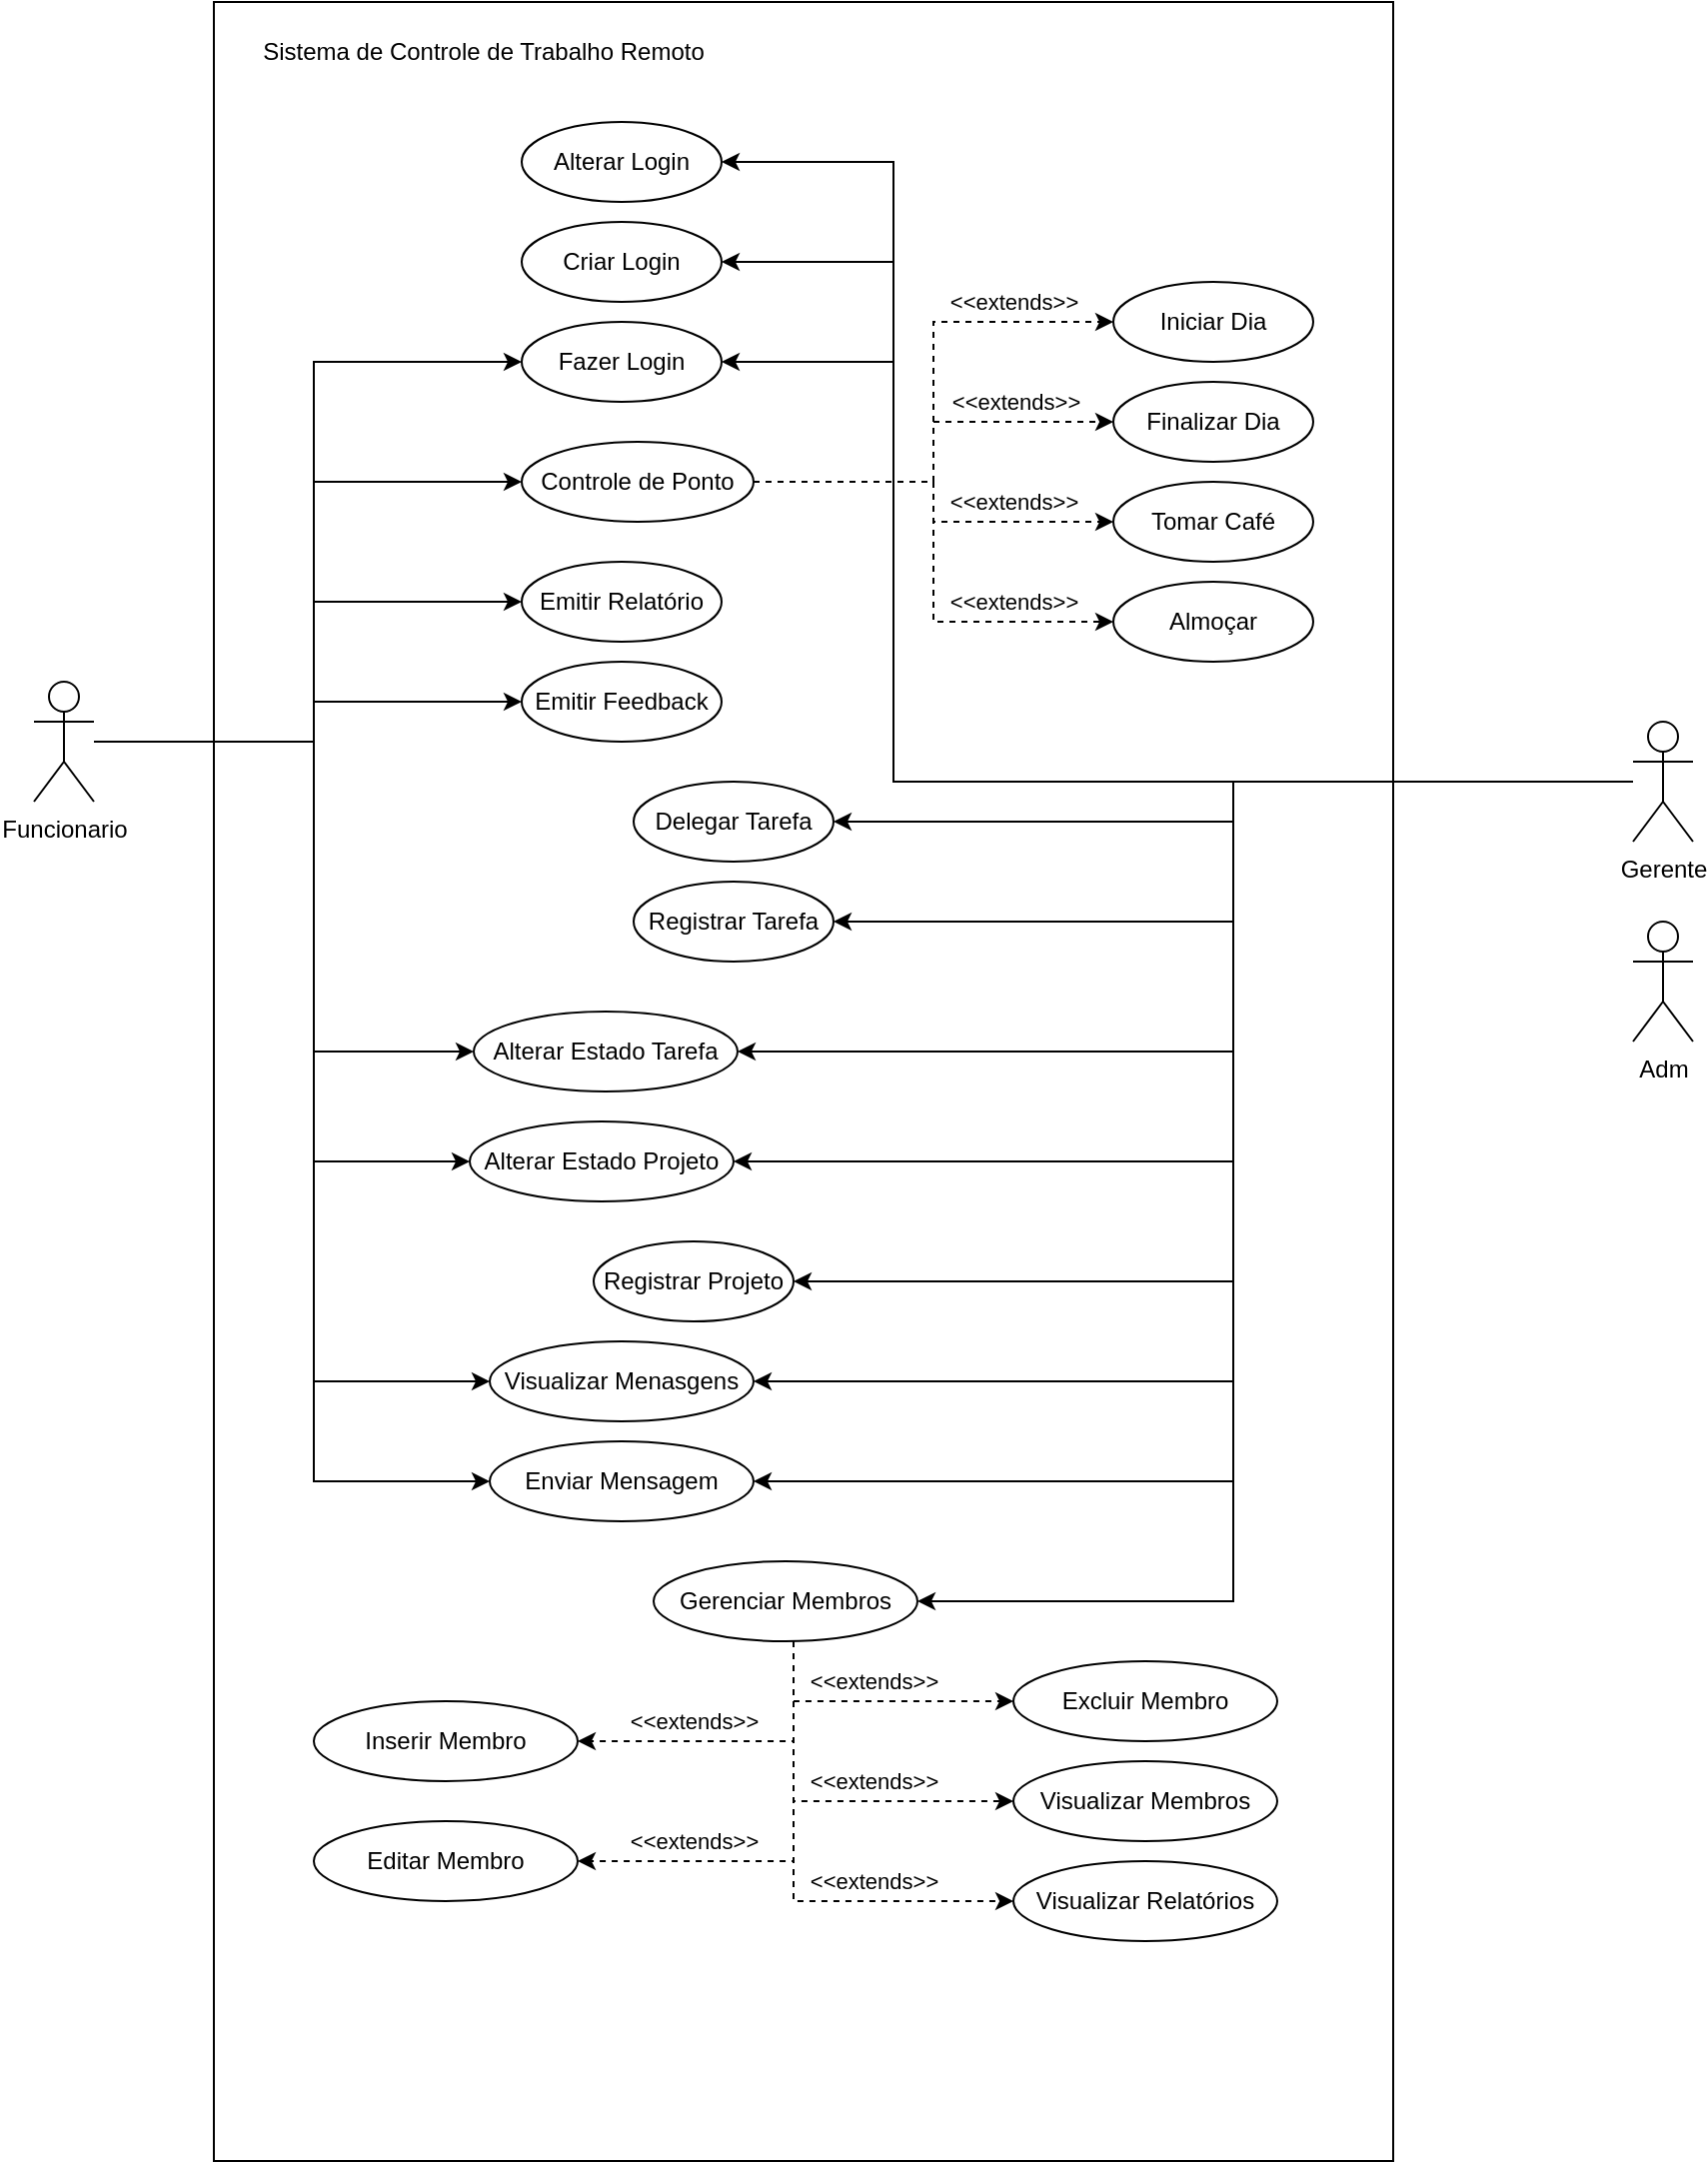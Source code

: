 <mxfile version="24.8.3">
  <diagram name="Página-1" id="rKk8gPM-9LXs-d0Zrvyo">
    <mxGraphModel dx="2098" dy="1092" grid="1" gridSize="10" guides="1" tooltips="1" connect="1" arrows="1" fold="1" page="1" pageScale="1" pageWidth="827" pageHeight="1169" math="0" shadow="0">
      <root>
        <mxCell id="0" />
        <mxCell id="1" parent="0" />
        <mxCell id="bPIrAEEqlAgw9mJCpvaO-2" value="" style="rounded=0;whiteSpace=wrap;html=1;" parent="1" vertex="1">
          <mxGeometry x="160" y="40" width="590" height="1080" as="geometry" />
        </mxCell>
        <mxCell id="-eZI4QjKQKkGzz5mbS75-12" style="edgeStyle=orthogonalEdgeStyle;rounded=0;orthogonalLoop=1;jettySize=auto;html=1;entryX=0;entryY=0.5;entryDx=0;entryDy=0;" edge="1" parent="1" source="bPIrAEEqlAgw9mJCpvaO-3" target="bPIrAEEqlAgw9mJCpvaO-12">
          <mxGeometry relative="1" as="geometry">
            <Array as="points">
              <mxPoint x="210" y="410" />
              <mxPoint x="210" y="280" />
            </Array>
          </mxGeometry>
        </mxCell>
        <mxCell id="-eZI4QjKQKkGzz5mbS75-13" style="edgeStyle=orthogonalEdgeStyle;rounded=0;orthogonalLoop=1;jettySize=auto;html=1;entryX=0;entryY=0.5;entryDx=0;entryDy=0;" edge="1" parent="1" source="bPIrAEEqlAgw9mJCpvaO-3" target="bPIrAEEqlAgw9mJCpvaO-11">
          <mxGeometry relative="1" as="geometry">
            <Array as="points">
              <mxPoint x="210" y="410" />
              <mxPoint x="210" y="220" />
            </Array>
          </mxGeometry>
        </mxCell>
        <mxCell id="-eZI4QjKQKkGzz5mbS75-14" style="edgeStyle=orthogonalEdgeStyle;rounded=0;orthogonalLoop=1;jettySize=auto;html=1;entryX=0;entryY=0.5;entryDx=0;entryDy=0;" edge="1" parent="1" source="bPIrAEEqlAgw9mJCpvaO-3" target="bPIrAEEqlAgw9mJCpvaO-15">
          <mxGeometry relative="1" as="geometry">
            <Array as="points">
              <mxPoint x="210" y="410" />
              <mxPoint x="210" y="340" />
            </Array>
          </mxGeometry>
        </mxCell>
        <mxCell id="-eZI4QjKQKkGzz5mbS75-15" style="edgeStyle=orthogonalEdgeStyle;rounded=0;orthogonalLoop=1;jettySize=auto;html=1;" edge="1" parent="1" source="bPIrAEEqlAgw9mJCpvaO-3" target="bPIrAEEqlAgw9mJCpvaO-16">
          <mxGeometry relative="1" as="geometry">
            <Array as="points">
              <mxPoint x="210" y="410" />
              <mxPoint x="210" y="390" />
            </Array>
          </mxGeometry>
        </mxCell>
        <mxCell id="-eZI4QjKQKkGzz5mbS75-19" style="edgeStyle=orthogonalEdgeStyle;rounded=0;orthogonalLoop=1;jettySize=auto;html=1;entryX=0;entryY=0.5;entryDx=0;entryDy=0;" edge="1" parent="1" source="bPIrAEEqlAgw9mJCpvaO-3" target="bPIrAEEqlAgw9mJCpvaO-19">
          <mxGeometry relative="1" as="geometry">
            <Array as="points">
              <mxPoint x="210" y="410" />
              <mxPoint x="210" y="565" />
            </Array>
          </mxGeometry>
        </mxCell>
        <mxCell id="-eZI4QjKQKkGzz5mbS75-20" style="edgeStyle=orthogonalEdgeStyle;rounded=0;orthogonalLoop=1;jettySize=auto;html=1;entryX=0;entryY=0.5;entryDx=0;entryDy=0;" edge="1" parent="1" source="bPIrAEEqlAgw9mJCpvaO-3" target="bPIrAEEqlAgw9mJCpvaO-20">
          <mxGeometry relative="1" as="geometry">
            <Array as="points">
              <mxPoint x="210" y="410" />
              <mxPoint x="210" y="620" />
            </Array>
          </mxGeometry>
        </mxCell>
        <mxCell id="-eZI4QjKQKkGzz5mbS75-21" style="edgeStyle=orthogonalEdgeStyle;rounded=0;orthogonalLoop=1;jettySize=auto;html=1;entryX=0;entryY=0.5;entryDx=0;entryDy=0;" edge="1" parent="1" source="bPIrAEEqlAgw9mJCpvaO-3" target="bPIrAEEqlAgw9mJCpvaO-22">
          <mxGeometry relative="1" as="geometry">
            <Array as="points">
              <mxPoint x="210" y="410" />
              <mxPoint x="210" y="730" />
            </Array>
          </mxGeometry>
        </mxCell>
        <mxCell id="-eZI4QjKQKkGzz5mbS75-22" style="edgeStyle=orthogonalEdgeStyle;rounded=0;orthogonalLoop=1;jettySize=auto;html=1;entryX=0;entryY=0.5;entryDx=0;entryDy=0;" edge="1" parent="1" source="bPIrAEEqlAgw9mJCpvaO-3" target="bPIrAEEqlAgw9mJCpvaO-23">
          <mxGeometry relative="1" as="geometry">
            <Array as="points">
              <mxPoint x="210" y="410" />
              <mxPoint x="210" y="780" />
            </Array>
          </mxGeometry>
        </mxCell>
        <mxCell id="bPIrAEEqlAgw9mJCpvaO-3" value="Funcionario" style="shape=umlActor;verticalLabelPosition=bottom;verticalAlign=top;html=1;" parent="1" vertex="1">
          <mxGeometry x="70" y="380" width="30" height="60" as="geometry" />
        </mxCell>
        <mxCell id="-eZI4QjKQKkGzz5mbS75-16" style="edgeStyle=orthogonalEdgeStyle;rounded=0;orthogonalLoop=1;jettySize=auto;html=1;entryX=1;entryY=0.5;entryDx=0;entryDy=0;" edge="1" parent="1" source="bPIrAEEqlAgw9mJCpvaO-4" target="bPIrAEEqlAgw9mJCpvaO-17">
          <mxGeometry relative="1" as="geometry" />
        </mxCell>
        <mxCell id="-eZI4QjKQKkGzz5mbS75-18" style="edgeStyle=orthogonalEdgeStyle;rounded=0;orthogonalLoop=1;jettySize=auto;html=1;entryX=1;entryY=0.5;entryDx=0;entryDy=0;" edge="1" parent="1" source="bPIrAEEqlAgw9mJCpvaO-4" target="bPIrAEEqlAgw9mJCpvaO-18">
          <mxGeometry relative="1" as="geometry" />
        </mxCell>
        <mxCell id="-eZI4QjKQKkGzz5mbS75-23" style="edgeStyle=orthogonalEdgeStyle;rounded=0;orthogonalLoop=1;jettySize=auto;html=1;entryX=1;entryY=0.5;entryDx=0;entryDy=0;" edge="1" parent="1" source="bPIrAEEqlAgw9mJCpvaO-4" target="bPIrAEEqlAgw9mJCpvaO-21">
          <mxGeometry relative="1" as="geometry">
            <Array as="points">
              <mxPoint x="670" y="430" />
              <mxPoint x="670" y="680" />
            </Array>
          </mxGeometry>
        </mxCell>
        <mxCell id="-eZI4QjKQKkGzz5mbS75-24" style="edgeStyle=orthogonalEdgeStyle;rounded=0;orthogonalLoop=1;jettySize=auto;html=1;entryX=1;entryY=0.5;entryDx=0;entryDy=0;" edge="1" parent="1" source="bPIrAEEqlAgw9mJCpvaO-4" target="bPIrAEEqlAgw9mJCpvaO-19">
          <mxGeometry relative="1" as="geometry">
            <Array as="points">
              <mxPoint x="670" y="430" />
              <mxPoint x="670" y="565" />
            </Array>
          </mxGeometry>
        </mxCell>
        <mxCell id="-eZI4QjKQKkGzz5mbS75-25" style="edgeStyle=orthogonalEdgeStyle;rounded=0;orthogonalLoop=1;jettySize=auto;html=1;entryX=1;entryY=0.5;entryDx=0;entryDy=0;" edge="1" parent="1" source="bPIrAEEqlAgw9mJCpvaO-4" target="bPIrAEEqlAgw9mJCpvaO-20">
          <mxGeometry relative="1" as="geometry">
            <Array as="points">
              <mxPoint x="670" y="430" />
              <mxPoint x="670" y="620" />
            </Array>
          </mxGeometry>
        </mxCell>
        <mxCell id="-eZI4QjKQKkGzz5mbS75-26" style="edgeStyle=orthogonalEdgeStyle;rounded=0;orthogonalLoop=1;jettySize=auto;html=1;entryX=1;entryY=0.5;entryDx=0;entryDy=0;" edge="1" parent="1" source="bPIrAEEqlAgw9mJCpvaO-4" target="bPIrAEEqlAgw9mJCpvaO-22">
          <mxGeometry relative="1" as="geometry">
            <Array as="points">
              <mxPoint x="670" y="430" />
              <mxPoint x="670" y="730" />
            </Array>
          </mxGeometry>
        </mxCell>
        <mxCell id="-eZI4QjKQKkGzz5mbS75-27" style="edgeStyle=orthogonalEdgeStyle;rounded=0;orthogonalLoop=1;jettySize=auto;html=1;entryX=1;entryY=0.5;entryDx=0;entryDy=0;" edge="1" parent="1" source="bPIrAEEqlAgw9mJCpvaO-4" target="bPIrAEEqlAgw9mJCpvaO-23">
          <mxGeometry relative="1" as="geometry">
            <Array as="points">
              <mxPoint x="670" y="430" />
              <mxPoint x="670" y="780" />
            </Array>
          </mxGeometry>
        </mxCell>
        <mxCell id="-eZI4QjKQKkGzz5mbS75-28" style="edgeStyle=orthogonalEdgeStyle;rounded=0;orthogonalLoop=1;jettySize=auto;html=1;entryX=1;entryY=0.5;entryDx=0;entryDy=0;" edge="1" parent="1" source="bPIrAEEqlAgw9mJCpvaO-4" target="bPIrAEEqlAgw9mJCpvaO-24">
          <mxGeometry relative="1" as="geometry">
            <Array as="points">
              <mxPoint x="670" y="430" />
              <mxPoint x="670" y="840" />
            </Array>
          </mxGeometry>
        </mxCell>
        <mxCell id="-eZI4QjKQKkGzz5mbS75-29" style="edgeStyle=orthogonalEdgeStyle;rounded=0;orthogonalLoop=1;jettySize=auto;html=1;entryX=1;entryY=0.5;entryDx=0;entryDy=0;" edge="1" parent="1" source="bPIrAEEqlAgw9mJCpvaO-4" target="bPIrAEEqlAgw9mJCpvaO-11">
          <mxGeometry relative="1" as="geometry">
            <Array as="points">
              <mxPoint x="500" y="430" />
              <mxPoint x="500" y="220" />
            </Array>
          </mxGeometry>
        </mxCell>
        <mxCell id="-eZI4QjKQKkGzz5mbS75-30" style="edgeStyle=orthogonalEdgeStyle;rounded=0;orthogonalLoop=1;jettySize=auto;html=1;entryX=1;entryY=0.5;entryDx=0;entryDy=0;" edge="1" parent="1" source="bPIrAEEqlAgw9mJCpvaO-4" target="bPIrAEEqlAgw9mJCpvaO-9">
          <mxGeometry relative="1" as="geometry">
            <Array as="points">
              <mxPoint x="500" y="430" />
              <mxPoint x="500" y="120" />
            </Array>
          </mxGeometry>
        </mxCell>
        <mxCell id="-eZI4QjKQKkGzz5mbS75-31" style="edgeStyle=orthogonalEdgeStyle;rounded=0;orthogonalLoop=1;jettySize=auto;html=1;entryX=1;entryY=0.5;entryDx=0;entryDy=0;" edge="1" parent="1" source="bPIrAEEqlAgw9mJCpvaO-4" target="bPIrAEEqlAgw9mJCpvaO-10">
          <mxGeometry relative="1" as="geometry">
            <Array as="points">
              <mxPoint x="500" y="430" />
              <mxPoint x="500" y="170" />
            </Array>
          </mxGeometry>
        </mxCell>
        <mxCell id="bPIrAEEqlAgw9mJCpvaO-4" value="Gerente" style="shape=umlActor;verticalLabelPosition=bottom;verticalAlign=top;html=1;" parent="1" vertex="1">
          <mxGeometry x="870" y="400" width="30" height="60" as="geometry" />
        </mxCell>
        <mxCell id="bPIrAEEqlAgw9mJCpvaO-5" value="Adm" style="shape=umlActor;verticalLabelPosition=bottom;verticalAlign=top;html=1;" parent="1" vertex="1">
          <mxGeometry x="870" y="500" width="30" height="60" as="geometry" />
        </mxCell>
        <mxCell id="bPIrAEEqlAgw9mJCpvaO-8" value="Sistema de Controle de Trabalho Remoto" style="text;html=1;align=center;verticalAlign=middle;whiteSpace=wrap;rounded=0;" parent="1" vertex="1">
          <mxGeometry x="170" y="50" width="250" height="30" as="geometry" />
        </mxCell>
        <mxCell id="bPIrAEEqlAgw9mJCpvaO-9" value="Alterar Login" style="ellipse;whiteSpace=wrap;html=1;" parent="1" vertex="1">
          <mxGeometry x="314" y="100" width="100" height="40" as="geometry" />
        </mxCell>
        <mxCell id="bPIrAEEqlAgw9mJCpvaO-10" value="Criar Login" style="ellipse;whiteSpace=wrap;html=1;" parent="1" vertex="1">
          <mxGeometry x="314" y="150" width="100" height="40" as="geometry" />
        </mxCell>
        <mxCell id="bPIrAEEqlAgw9mJCpvaO-11" value="Fazer Login" style="ellipse;whiteSpace=wrap;html=1;" parent="1" vertex="1">
          <mxGeometry x="314" y="200" width="100" height="40" as="geometry" />
        </mxCell>
        <mxCell id="-eZI4QjKQKkGzz5mbS75-7" style="edgeStyle=orthogonalEdgeStyle;rounded=0;orthogonalLoop=1;jettySize=auto;html=1;entryX=0;entryY=0.5;entryDx=0;entryDy=0;dashed=1;" edge="1" parent="1" source="bPIrAEEqlAgw9mJCpvaO-12" target="-eZI4QjKQKkGzz5mbS75-2">
          <mxGeometry relative="1" as="geometry" />
        </mxCell>
        <mxCell id="-eZI4QjKQKkGzz5mbS75-8" style="edgeStyle=orthogonalEdgeStyle;rounded=0;orthogonalLoop=1;jettySize=auto;html=1;entryX=0;entryY=0.5;entryDx=0;entryDy=0;dashed=1;" edge="1" parent="1" source="bPIrAEEqlAgw9mJCpvaO-12" target="-eZI4QjKQKkGzz5mbS75-3">
          <mxGeometry relative="1" as="geometry" />
        </mxCell>
        <mxCell id="-eZI4QjKQKkGzz5mbS75-32" value="&amp;lt;&amp;lt;extends&amp;gt;&amp;gt;" style="edgeLabel;html=1;align=center;verticalAlign=middle;resizable=0;points=[];" vertex="1" connectable="0" parent="-eZI4QjKQKkGzz5mbS75-8">
          <mxGeometry x="0.393" y="-1" relative="1" as="geometry">
            <mxPoint x="14" y="-11" as="offset" />
          </mxGeometry>
        </mxCell>
        <mxCell id="-eZI4QjKQKkGzz5mbS75-9" style="edgeStyle=orthogonalEdgeStyle;rounded=0;orthogonalLoop=1;jettySize=auto;html=1;entryX=0;entryY=0.5;entryDx=0;entryDy=0;dashed=1;" edge="1" parent="1" source="bPIrAEEqlAgw9mJCpvaO-12" target="-eZI4QjKQKkGzz5mbS75-4">
          <mxGeometry relative="1" as="geometry" />
        </mxCell>
        <mxCell id="-eZI4QjKQKkGzz5mbS75-10" style="edgeStyle=orthogonalEdgeStyle;rounded=0;orthogonalLoop=1;jettySize=auto;html=1;entryX=0;entryY=0.5;entryDx=0;entryDy=0;dashed=1;" edge="1" parent="1" source="bPIrAEEqlAgw9mJCpvaO-12" target="-eZI4QjKQKkGzz5mbS75-5">
          <mxGeometry relative="1" as="geometry" />
        </mxCell>
        <mxCell id="bPIrAEEqlAgw9mJCpvaO-12" value="Controle de Ponto" style="ellipse;whiteSpace=wrap;html=1;" parent="1" vertex="1">
          <mxGeometry x="314" y="260" width="116" height="40" as="geometry" />
        </mxCell>
        <mxCell id="bPIrAEEqlAgw9mJCpvaO-15" value="Emitir Relatório" style="ellipse;whiteSpace=wrap;html=1;" parent="1" vertex="1">
          <mxGeometry x="314" y="320" width="100" height="40" as="geometry" />
        </mxCell>
        <mxCell id="bPIrAEEqlAgw9mJCpvaO-16" value="Emitir Feedback" style="ellipse;whiteSpace=wrap;html=1;" parent="1" vertex="1">
          <mxGeometry x="314" y="370" width="100" height="40" as="geometry" />
        </mxCell>
        <mxCell id="bPIrAEEqlAgw9mJCpvaO-17" value="D&lt;span style=&quot;background-color: initial;&quot;&gt;elegar Tarefa&lt;/span&gt;" style="ellipse;whiteSpace=wrap;html=1;" parent="1" vertex="1">
          <mxGeometry x="370" y="430" width="100" height="40" as="geometry" />
        </mxCell>
        <mxCell id="bPIrAEEqlAgw9mJCpvaO-18" value="Registrar Tarefa" style="ellipse;whiteSpace=wrap;html=1;" parent="1" vertex="1">
          <mxGeometry x="370" y="480" width="100" height="40" as="geometry" />
        </mxCell>
        <mxCell id="bPIrAEEqlAgw9mJCpvaO-19" value="Alterar Estado Tarefa" style="ellipse;whiteSpace=wrap;html=1;" parent="1" vertex="1">
          <mxGeometry x="290" y="545" width="132" height="40" as="geometry" />
        </mxCell>
        <mxCell id="bPIrAEEqlAgw9mJCpvaO-20" value="Alterar Estado Projeto" style="ellipse;whiteSpace=wrap;html=1;" parent="1" vertex="1">
          <mxGeometry x="288" y="600" width="132" height="40" as="geometry" />
        </mxCell>
        <mxCell id="bPIrAEEqlAgw9mJCpvaO-21" value="Registrar Projeto" style="ellipse;whiteSpace=wrap;html=1;" parent="1" vertex="1">
          <mxGeometry x="350" y="660" width="100" height="40" as="geometry" />
        </mxCell>
        <mxCell id="bPIrAEEqlAgw9mJCpvaO-22" value="Visualizar Menasgens" style="ellipse;whiteSpace=wrap;html=1;" parent="1" vertex="1">
          <mxGeometry x="298" y="710" width="132" height="40" as="geometry" />
        </mxCell>
        <mxCell id="bPIrAEEqlAgw9mJCpvaO-23" value="Enviar Mensagem" style="ellipse;whiteSpace=wrap;html=1;" parent="1" vertex="1">
          <mxGeometry x="298" y="760" width="132" height="40" as="geometry" />
        </mxCell>
        <mxCell id="bPIrAEEqlAgw9mJCpvaO-30" style="edgeStyle=orthogonalEdgeStyle;rounded=0;orthogonalLoop=1;jettySize=auto;html=1;entryX=0;entryY=0.5;entryDx=0;entryDy=0;dashed=1;" parent="1" source="bPIrAEEqlAgw9mJCpvaO-24" target="bPIrAEEqlAgw9mJCpvaO-27" edge="1">
          <mxGeometry relative="1" as="geometry">
            <Array as="points">
              <mxPoint x="450" y="890" />
            </Array>
          </mxGeometry>
        </mxCell>
        <mxCell id="bPIrAEEqlAgw9mJCpvaO-31" style="edgeStyle=orthogonalEdgeStyle;rounded=0;orthogonalLoop=1;jettySize=auto;html=1;entryX=1;entryY=0.5;entryDx=0;entryDy=0;dashed=1;" parent="1" source="bPIrAEEqlAgw9mJCpvaO-24" target="bPIrAEEqlAgw9mJCpvaO-25" edge="1">
          <mxGeometry relative="1" as="geometry">
            <Array as="points">
              <mxPoint x="450" y="910" />
            </Array>
          </mxGeometry>
        </mxCell>
        <mxCell id="bPIrAEEqlAgw9mJCpvaO-32" style="edgeStyle=orthogonalEdgeStyle;rounded=0;orthogonalLoop=1;jettySize=auto;html=1;entryX=0;entryY=0.5;entryDx=0;entryDy=0;dashed=1;" parent="1" source="bPIrAEEqlAgw9mJCpvaO-24" target="bPIrAEEqlAgw9mJCpvaO-28" edge="1">
          <mxGeometry relative="1" as="geometry">
            <Array as="points">
              <mxPoint x="450" y="940" />
            </Array>
          </mxGeometry>
        </mxCell>
        <mxCell id="bPIrAEEqlAgw9mJCpvaO-33" style="edgeStyle=orthogonalEdgeStyle;rounded=0;orthogonalLoop=1;jettySize=auto;html=1;entryX=1;entryY=0.5;entryDx=0;entryDy=0;dashed=1;" parent="1" source="bPIrAEEqlAgw9mJCpvaO-24" target="bPIrAEEqlAgw9mJCpvaO-26" edge="1">
          <mxGeometry relative="1" as="geometry">
            <Array as="points">
              <mxPoint x="450" y="970" />
            </Array>
          </mxGeometry>
        </mxCell>
        <mxCell id="bPIrAEEqlAgw9mJCpvaO-34" style="edgeStyle=orthogonalEdgeStyle;rounded=0;orthogonalLoop=1;jettySize=auto;html=1;entryX=0;entryY=0.5;entryDx=0;entryDy=0;dashed=1;" parent="1" source="bPIrAEEqlAgw9mJCpvaO-24" target="bPIrAEEqlAgw9mJCpvaO-29" edge="1">
          <mxGeometry relative="1" as="geometry">
            <Array as="points">
              <mxPoint x="450" y="990" />
            </Array>
          </mxGeometry>
        </mxCell>
        <mxCell id="bPIrAEEqlAgw9mJCpvaO-24" value="Gerenciar Membros" style="ellipse;whiteSpace=wrap;html=1;" parent="1" vertex="1">
          <mxGeometry x="380" y="820" width="132" height="40" as="geometry" />
        </mxCell>
        <mxCell id="bPIrAEEqlAgw9mJCpvaO-25" value="Inserir Membro" style="ellipse;whiteSpace=wrap;html=1;" parent="1" vertex="1">
          <mxGeometry x="210" y="890" width="132" height="40" as="geometry" />
        </mxCell>
        <mxCell id="bPIrAEEqlAgw9mJCpvaO-26" value="Editar Membro" style="ellipse;whiteSpace=wrap;html=1;" parent="1" vertex="1">
          <mxGeometry x="210" y="950" width="132" height="40" as="geometry" />
        </mxCell>
        <mxCell id="bPIrAEEqlAgw9mJCpvaO-27" value="Excluir Membro" style="ellipse;whiteSpace=wrap;html=1;" parent="1" vertex="1">
          <mxGeometry x="560" y="870" width="132" height="40" as="geometry" />
        </mxCell>
        <mxCell id="bPIrAEEqlAgw9mJCpvaO-28" value="Visualizar Membros" style="ellipse;whiteSpace=wrap;html=1;" parent="1" vertex="1">
          <mxGeometry x="560" y="920" width="132" height="40" as="geometry" />
        </mxCell>
        <mxCell id="bPIrAEEqlAgw9mJCpvaO-29" value="Visualizar Relatórios" style="ellipse;whiteSpace=wrap;html=1;" parent="1" vertex="1">
          <mxGeometry x="560" y="970" width="132" height="40" as="geometry" />
        </mxCell>
        <mxCell id="-eZI4QjKQKkGzz5mbS75-2" value="Iniciar Dia" style="ellipse;whiteSpace=wrap;html=1;" vertex="1" parent="1">
          <mxGeometry x="610" y="180" width="100" height="40" as="geometry" />
        </mxCell>
        <mxCell id="-eZI4QjKQKkGzz5mbS75-3" value="Finalizar Dia" style="ellipse;whiteSpace=wrap;html=1;" vertex="1" parent="1">
          <mxGeometry x="610" y="230" width="100" height="40" as="geometry" />
        </mxCell>
        <mxCell id="-eZI4QjKQKkGzz5mbS75-4" value="Tomar Café" style="ellipse;whiteSpace=wrap;html=1;" vertex="1" parent="1">
          <mxGeometry x="610" y="280" width="100" height="40" as="geometry" />
        </mxCell>
        <mxCell id="-eZI4QjKQKkGzz5mbS75-5" value="Almoçar" style="ellipse;whiteSpace=wrap;html=1;" vertex="1" parent="1">
          <mxGeometry x="610" y="330" width="100" height="40" as="geometry" />
        </mxCell>
        <mxCell id="-eZI4QjKQKkGzz5mbS75-34" value="&amp;lt;&amp;lt;extends&amp;gt;&amp;gt;" style="edgeLabel;html=1;align=center;verticalAlign=middle;resizable=0;points=[];" vertex="1" connectable="0" parent="1">
          <mxGeometry x="560" y="290" as="geometry" />
        </mxCell>
        <mxCell id="-eZI4QjKQKkGzz5mbS75-35" value="&amp;lt;&amp;lt;extends&amp;gt;&amp;gt;" style="edgeLabel;html=1;align=center;verticalAlign=middle;resizable=0;points=[];" vertex="1" connectable="0" parent="1">
          <mxGeometry x="560" y="190" as="geometry" />
        </mxCell>
        <mxCell id="-eZI4QjKQKkGzz5mbS75-36" value="&amp;lt;&amp;lt;extends&amp;gt;&amp;gt;" style="edgeLabel;html=1;align=center;verticalAlign=middle;resizable=0;points=[];" vertex="1" connectable="0" parent="1">
          <mxGeometry x="560" y="340" as="geometry" />
        </mxCell>
        <mxCell id="-eZI4QjKQKkGzz5mbS75-37" value="&amp;lt;&amp;lt;extends&amp;gt;&amp;gt;" style="edgeLabel;html=1;align=center;verticalAlign=middle;resizable=0;points=[];" vertex="1" connectable="0" parent="1">
          <mxGeometry x="400" y="900" as="geometry" />
        </mxCell>
        <mxCell id="-eZI4QjKQKkGzz5mbS75-38" value="&amp;lt;&amp;lt;extends&amp;gt;&amp;gt;" style="edgeLabel;html=1;align=center;verticalAlign=middle;resizable=0;points=[];" vertex="1" connectable="0" parent="1">
          <mxGeometry x="400" y="960" as="geometry" />
        </mxCell>
        <mxCell id="-eZI4QjKQKkGzz5mbS75-39" value="&amp;lt;&amp;lt;extends&amp;gt;&amp;gt;" style="edgeLabel;html=1;align=center;verticalAlign=middle;resizable=0;points=[];" vertex="1" connectable="0" parent="1">
          <mxGeometry x="490" y="880" as="geometry" />
        </mxCell>
        <mxCell id="-eZI4QjKQKkGzz5mbS75-40" value="&amp;lt;&amp;lt;extends&amp;gt;&amp;gt;" style="edgeLabel;html=1;align=center;verticalAlign=middle;resizable=0;points=[];" vertex="1" connectable="0" parent="1">
          <mxGeometry x="490" y="930" as="geometry" />
        </mxCell>
        <mxCell id="-eZI4QjKQKkGzz5mbS75-41" value="&amp;lt;&amp;lt;extends&amp;gt;&amp;gt;" style="edgeLabel;html=1;align=center;verticalAlign=middle;resizable=0;points=[];" vertex="1" connectable="0" parent="1">
          <mxGeometry x="490" y="980" as="geometry" />
        </mxCell>
      </root>
    </mxGraphModel>
  </diagram>
</mxfile>
